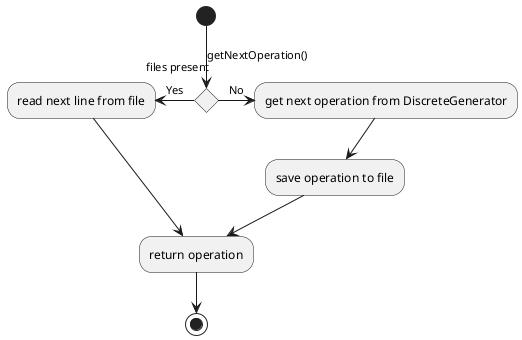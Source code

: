 @startuml
(*)  --> [getNextOperation()] if files present then
-left-> [Yes] read next line from file
--> return operation
else
-right-> [No] get next operation from DiscreteGenerator
--> save operation to file
--> return operation
-->(*)
@enduml
